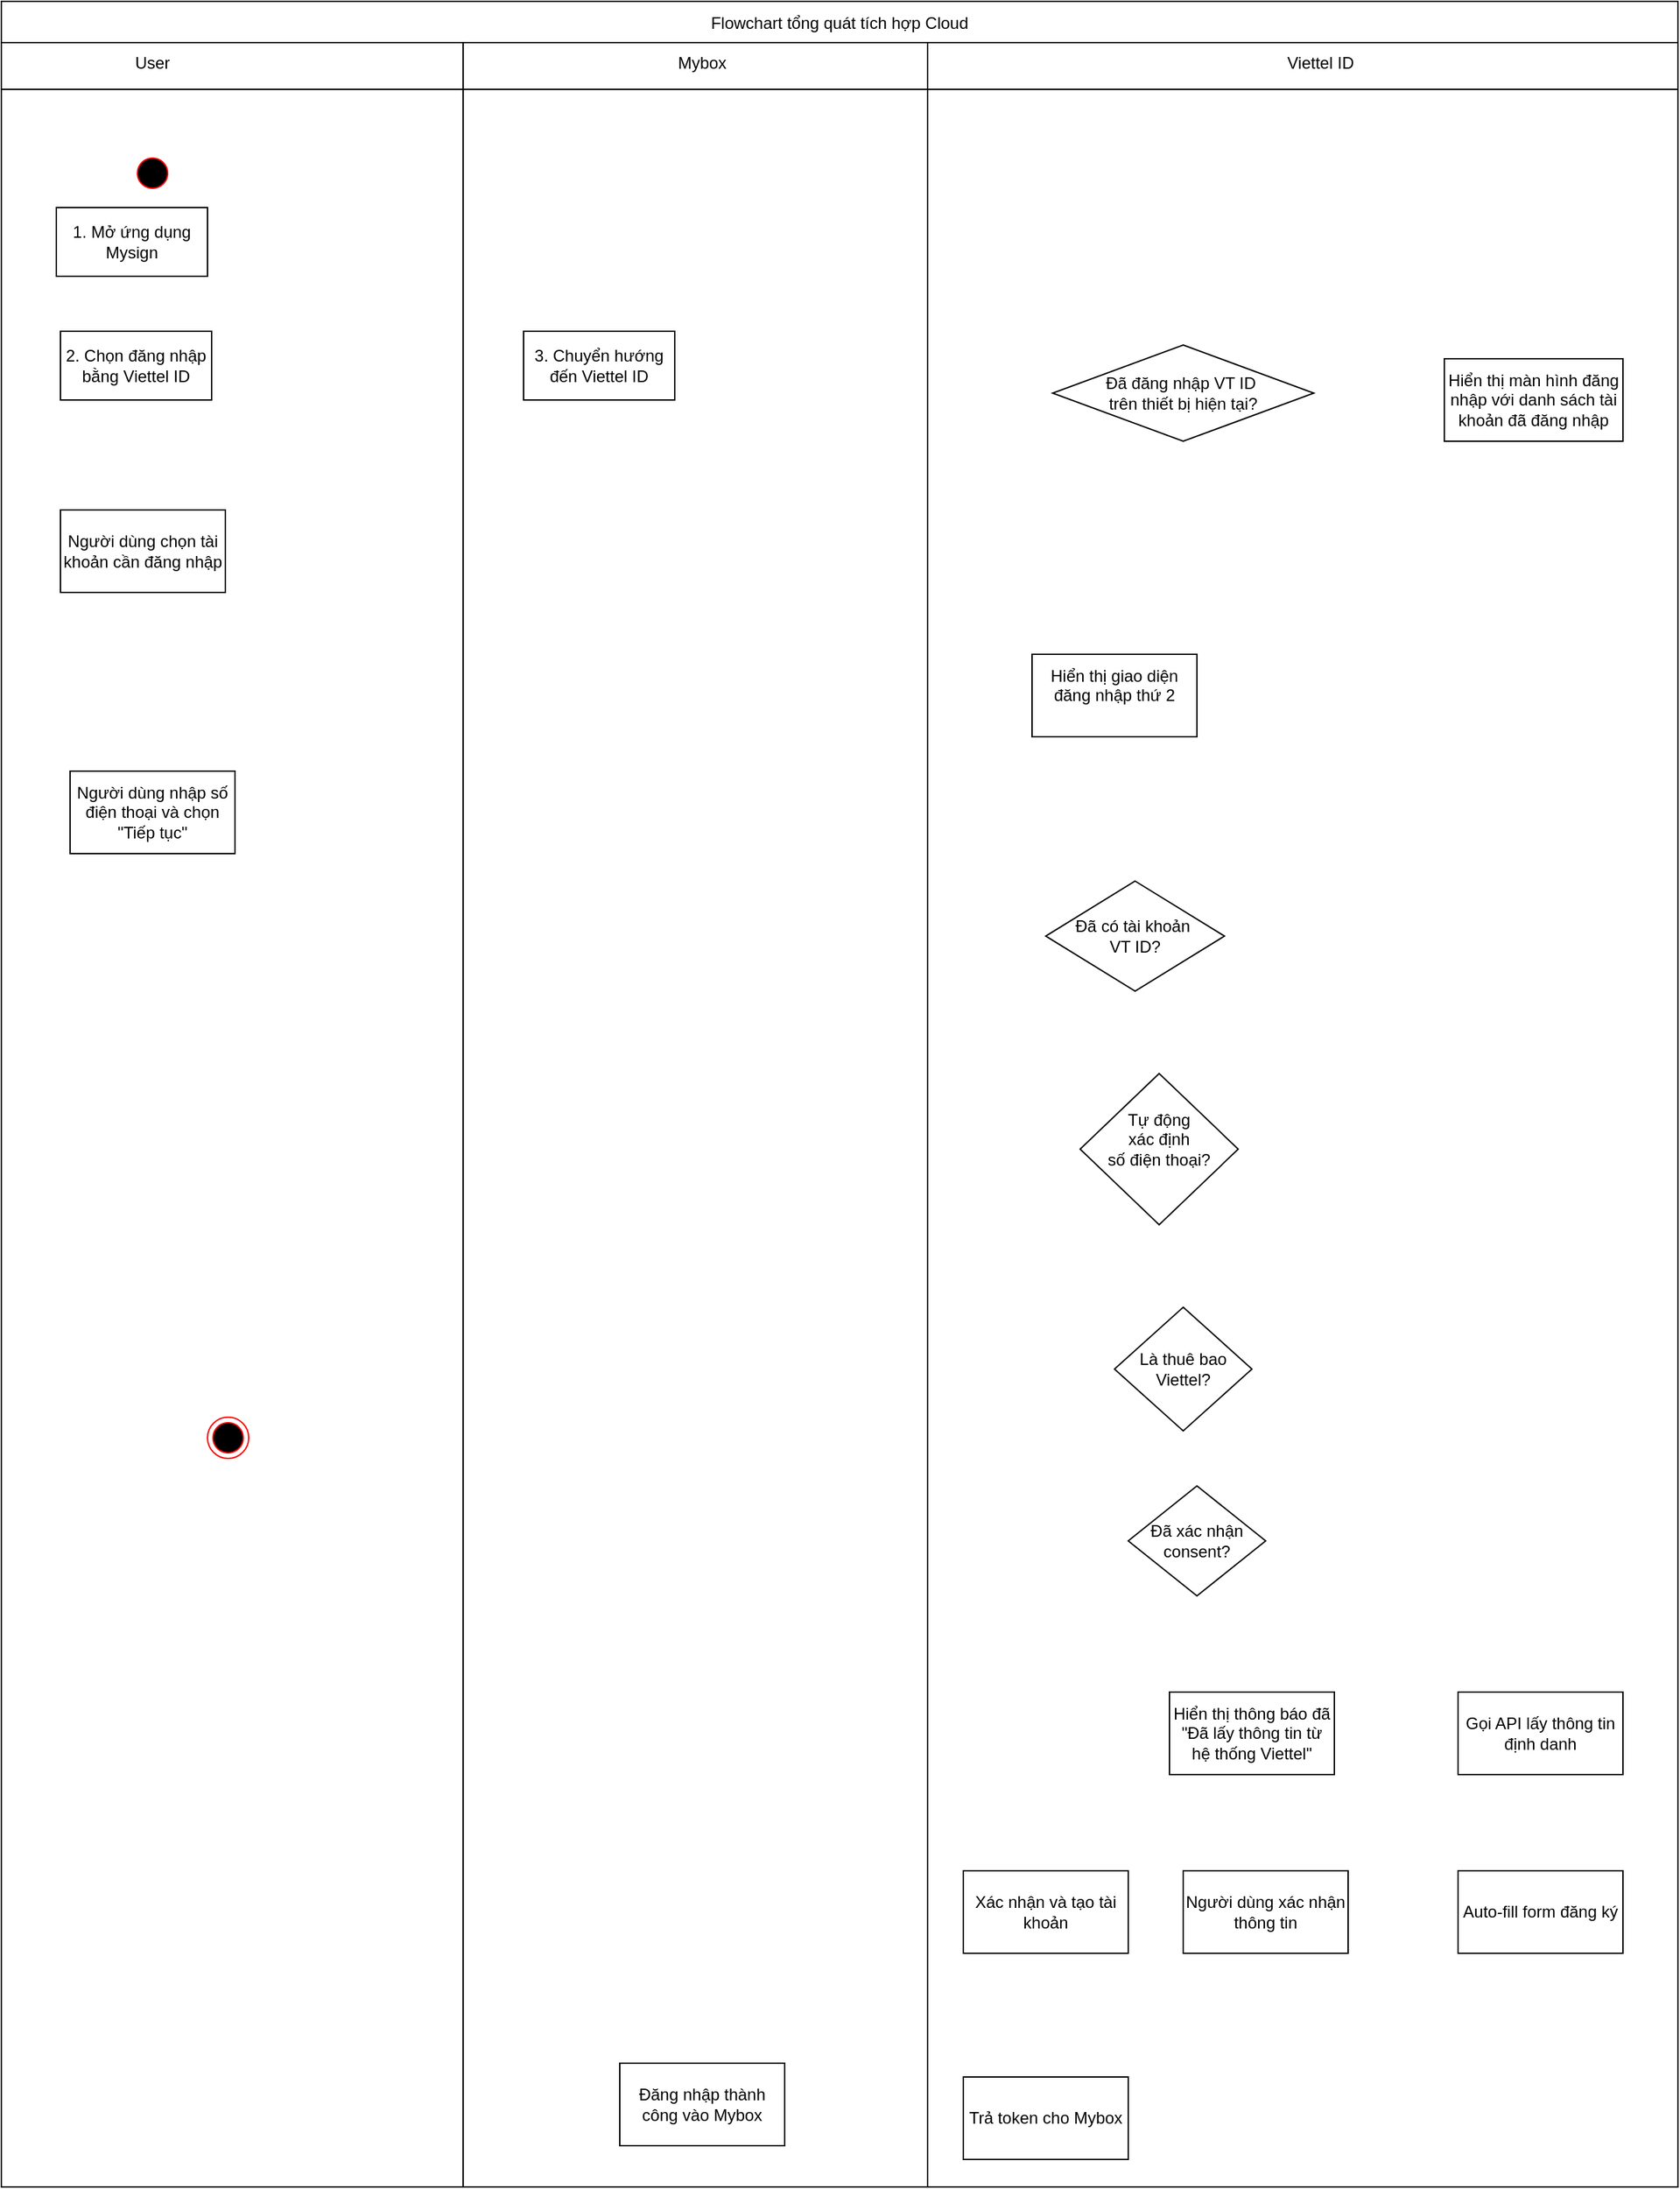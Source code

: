 <mxfile version="28.0.5">
  <diagram name="Trang-1" id="94uzMLs1_o3RW-zAGpia">
    <mxGraphModel dx="1406" dy="580" grid="1" gridSize="10" guides="1" tooltips="1" connect="1" arrows="1" fold="1" page="1" pageScale="1" pageWidth="827" pageHeight="1169" math="0" shadow="0">
      <root>
        <mxCell id="0" />
        <mxCell id="1" parent="0" />
        <mxCell id="i7ZkPhsIBtYQGttYs5Yl-10" value="Flowchart tổng quát tích hợp Cloud" style="shape=table;startSize=30;container=1;collapsible=0;childLayout=tableLayout;" vertex="1" parent="1">
          <mxGeometry x="100" y="80" width="1220" height="1590" as="geometry" />
        </mxCell>
        <mxCell id="i7ZkPhsIBtYQGttYs5Yl-11" value="" style="shape=tableRow;horizontal=0;startSize=0;swimlaneHead=0;swimlaneBody=0;strokeColor=inherit;top=0;left=0;bottom=0;right=0;collapsible=0;dropTarget=0;fillColor=none;points=[[0,0.5],[1,0.5]];portConstraint=eastwest;" vertex="1" parent="i7ZkPhsIBtYQGttYs5Yl-10">
          <mxGeometry y="30" width="1220" height="1560" as="geometry" />
        </mxCell>
        <mxCell id="i7ZkPhsIBtYQGttYs5Yl-12" value="" style="shape=partialRectangle;html=1;whiteSpace=wrap;connectable=0;strokeColor=inherit;overflow=hidden;fillColor=none;top=0;left=0;bottom=0;right=0;pointerEvents=1;" vertex="1" parent="i7ZkPhsIBtYQGttYs5Yl-11">
          <mxGeometry width="336" height="1560" as="geometry">
            <mxRectangle width="336" height="1560" as="alternateBounds" />
          </mxGeometry>
        </mxCell>
        <mxCell id="i7ZkPhsIBtYQGttYs5Yl-13" value="" style="shape=partialRectangle;html=1;whiteSpace=wrap;connectable=0;strokeColor=inherit;overflow=hidden;fillColor=none;top=0;left=0;bottom=0;right=0;pointerEvents=1;" vertex="1" parent="i7ZkPhsIBtYQGttYs5Yl-11">
          <mxGeometry x="336" width="338" height="1560" as="geometry">
            <mxRectangle width="338" height="1560" as="alternateBounds" />
          </mxGeometry>
        </mxCell>
        <mxCell id="i7ZkPhsIBtYQGttYs5Yl-14" value="" style="shape=partialRectangle;html=1;whiteSpace=wrap;connectable=0;strokeColor=inherit;overflow=hidden;fillColor=none;top=0;left=0;bottom=0;right=0;pointerEvents=1;" vertex="1" parent="i7ZkPhsIBtYQGttYs5Yl-11">
          <mxGeometry x="674" width="546" height="1560" as="geometry">
            <mxRectangle width="546" height="1560" as="alternateBounds" />
          </mxGeometry>
        </mxCell>
        <mxCell id="i7ZkPhsIBtYQGttYs5Yl-15" value="" style="line;strokeWidth=1;fillColor=none;align=left;verticalAlign=middle;spacingTop=-1;spacingLeft=3;spacingRight=3;rotatable=0;labelPosition=right;points=[];portConstraint=eastwest;strokeColor=inherit;" vertex="1" parent="1">
          <mxGeometry x="100" y="140" width="1220" height="8" as="geometry" />
        </mxCell>
        <mxCell id="i7ZkPhsIBtYQGttYs5Yl-16" value="User" style="text;strokeColor=none;align=center;fillColor=none;html=1;verticalAlign=middle;whiteSpace=wrap;rounded=0;" vertex="1" parent="1">
          <mxGeometry x="180" y="110" width="60" height="30" as="geometry" />
        </mxCell>
        <mxCell id="i7ZkPhsIBtYQGttYs5Yl-17" value="Mybox" style="text;strokeColor=none;align=center;fillColor=none;html=1;verticalAlign=middle;whiteSpace=wrap;rounded=0;" vertex="1" parent="1">
          <mxGeometry x="580" y="110" width="60" height="30" as="geometry" />
        </mxCell>
        <mxCell id="i7ZkPhsIBtYQGttYs5Yl-18" value="Viettel ID" style="text;strokeColor=none;align=center;fillColor=none;html=1;verticalAlign=middle;whiteSpace=wrap;rounded=0;" vertex="1" parent="1">
          <mxGeometry x="1030" y="110" width="60" height="30" as="geometry" />
        </mxCell>
        <mxCell id="i7ZkPhsIBtYQGttYs5Yl-20" value="1. Mở ứng dụng Mysign" style="html=1;whiteSpace=wrap;" vertex="1" parent="1">
          <mxGeometry x="140" y="230" width="110" height="50" as="geometry" />
        </mxCell>
        <mxCell id="i7ZkPhsIBtYQGttYs5Yl-21" value="2. Chọn đăng nhập bằng Viettel ID" style="html=1;whiteSpace=wrap;" vertex="1" parent="1">
          <mxGeometry x="143" y="320" width="110" height="50" as="geometry" />
        </mxCell>
        <mxCell id="i7ZkPhsIBtYQGttYs5Yl-22" value="3. Chuyển hướng đến Viettel ID" style="html=1;whiteSpace=wrap;" vertex="1" parent="1">
          <mxGeometry x="480" y="320" width="110" height="50" as="geometry" />
        </mxCell>
        <mxCell id="i7ZkPhsIBtYQGttYs5Yl-24" value="Đã đăng nhập VT ID&amp;nbsp;&lt;div&gt;trên thiết bị hiện tại?&lt;/div&gt;" style="rhombus;whiteSpace=wrap;html=1;" vertex="1" parent="1">
          <mxGeometry x="865" y="330" width="190" height="70" as="geometry" />
        </mxCell>
        <mxCell id="i7ZkPhsIBtYQGttYs5Yl-25" value="Hiển thị màn hình đăng nhập với danh sách tài khoản đã đăng nhập" style="rounded=0;whiteSpace=wrap;html=1;" vertex="1" parent="1">
          <mxGeometry x="1150" y="340" width="130" height="60" as="geometry" />
        </mxCell>
        <mxCell id="i7ZkPhsIBtYQGttYs5Yl-26" value="Người dùng chọn tài khoản cần đăng nhập" style="rounded=0;whiteSpace=wrap;html=1;" vertex="1" parent="1">
          <mxGeometry x="143" y="450" width="120" height="60" as="geometry" />
        </mxCell>
        <mxCell id="i7ZkPhsIBtYQGttYs5Yl-27" value="Trả token cho Mybox" style="rounded=0;whiteSpace=wrap;html=1;" vertex="1" parent="1">
          <mxGeometry x="800" y="1590" width="120" height="60" as="geometry" />
        </mxCell>
        <mxCell id="i7ZkPhsIBtYQGttYs5Yl-28" value="Đăng nhập thành công vào Mybox" style="rounded=0;whiteSpace=wrap;html=1;" vertex="1" parent="1">
          <mxGeometry x="550" y="1580" width="120" height="60" as="geometry" />
        </mxCell>
        <mxCell id="i7ZkPhsIBtYQGttYs5Yl-31" value="" style="ellipse;html=1;shape=startState;fillColor=#000000;strokeColor=#ff0000;" vertex="1" parent="1">
          <mxGeometry x="195" y="190" width="30" height="30" as="geometry" />
        </mxCell>
        <mxCell id="i7ZkPhsIBtYQGttYs5Yl-33" value="" style="ellipse;html=1;shape=endState;fillColor=#000000;strokeColor=#ff0000;" vertex="1" parent="1">
          <mxGeometry x="250" y="1110" width="30" height="30" as="geometry" />
        </mxCell>
        <mxCell id="i7ZkPhsIBtYQGttYs5Yl-34" value="Hiển thị giao diện đăng nhập thứ 2&lt;div&gt;&lt;br&gt;&lt;/div&gt;" style="html=1;whiteSpace=wrap;" vertex="1" parent="1">
          <mxGeometry x="850" y="555" width="120" height="60" as="geometry" />
        </mxCell>
        <mxCell id="i7ZkPhsIBtYQGttYs5Yl-35" value="Người dùng nhập số điện thoại và chọn &quot;Tiếp tục&quot;" style="rounded=0;whiteSpace=wrap;html=1;" vertex="1" parent="1">
          <mxGeometry x="150" y="640" width="120" height="60" as="geometry" />
        </mxCell>
        <mxCell id="i7ZkPhsIBtYQGttYs5Yl-37" value="Đã có tài khoản&amp;nbsp;&lt;div&gt;VT ID?&lt;/div&gt;" style="rhombus;whiteSpace=wrap;html=1;" vertex="1" parent="1">
          <mxGeometry x="860" y="720" width="130" height="80" as="geometry" />
        </mxCell>
        <mxCell id="i7ZkPhsIBtYQGttYs5Yl-39" value="Tự động&lt;div&gt;xác định&lt;/div&gt;&lt;div&gt;số điện thoại?&lt;/div&gt;&lt;div&gt;&lt;br&gt;&lt;/div&gt;" style="rhombus;whiteSpace=wrap;html=1;" vertex="1" parent="1">
          <mxGeometry x="885" y="860" width="115" height="110" as="geometry" />
        </mxCell>
        <mxCell id="i7ZkPhsIBtYQGttYs5Yl-40" value="Là thuê bao Viettel?" style="rhombus;whiteSpace=wrap;html=1;" vertex="1" parent="1">
          <mxGeometry x="910" y="1030" width="100" height="90" as="geometry" />
        </mxCell>
        <mxCell id="i7ZkPhsIBtYQGttYs5Yl-41" value="Đã xác nhận consent?" style="rhombus;whiteSpace=wrap;html=1;" vertex="1" parent="1">
          <mxGeometry x="920" y="1160" width="100" height="80" as="geometry" />
        </mxCell>
        <mxCell id="i7ZkPhsIBtYQGttYs5Yl-42" value="Hiển thị thông báo đã&lt;div&gt;&quot;Đã lấy thông tin từ hệ thống Viettel&quot;&lt;/div&gt;" style="rounded=0;whiteSpace=wrap;html=1;" vertex="1" parent="1">
          <mxGeometry x="950" y="1310" width="120" height="60" as="geometry" />
        </mxCell>
        <mxCell id="i7ZkPhsIBtYQGttYs5Yl-43" value="Gọi API lấy thông tin định danh" style="rounded=0;whiteSpace=wrap;html=1;" vertex="1" parent="1">
          <mxGeometry x="1160" y="1310" width="120" height="60" as="geometry" />
        </mxCell>
        <mxCell id="i7ZkPhsIBtYQGttYs5Yl-44" value="Auto-fill form đăng ký" style="rounded=0;whiteSpace=wrap;html=1;" vertex="1" parent="1">
          <mxGeometry x="1160" y="1440" width="120" height="60" as="geometry" />
        </mxCell>
        <mxCell id="i7ZkPhsIBtYQGttYs5Yl-45" value="Người dùng xác nhận thông tin" style="rounded=0;whiteSpace=wrap;html=1;" vertex="1" parent="1">
          <mxGeometry x="960" y="1440" width="120" height="60" as="geometry" />
        </mxCell>
        <mxCell id="i7ZkPhsIBtYQGttYs5Yl-46" value="Xác nhận và tạo tài khoản" style="rounded=0;whiteSpace=wrap;html=1;" vertex="1" parent="1">
          <mxGeometry x="800" y="1440" width="120" height="60" as="geometry" />
        </mxCell>
      </root>
    </mxGraphModel>
  </diagram>
</mxfile>

